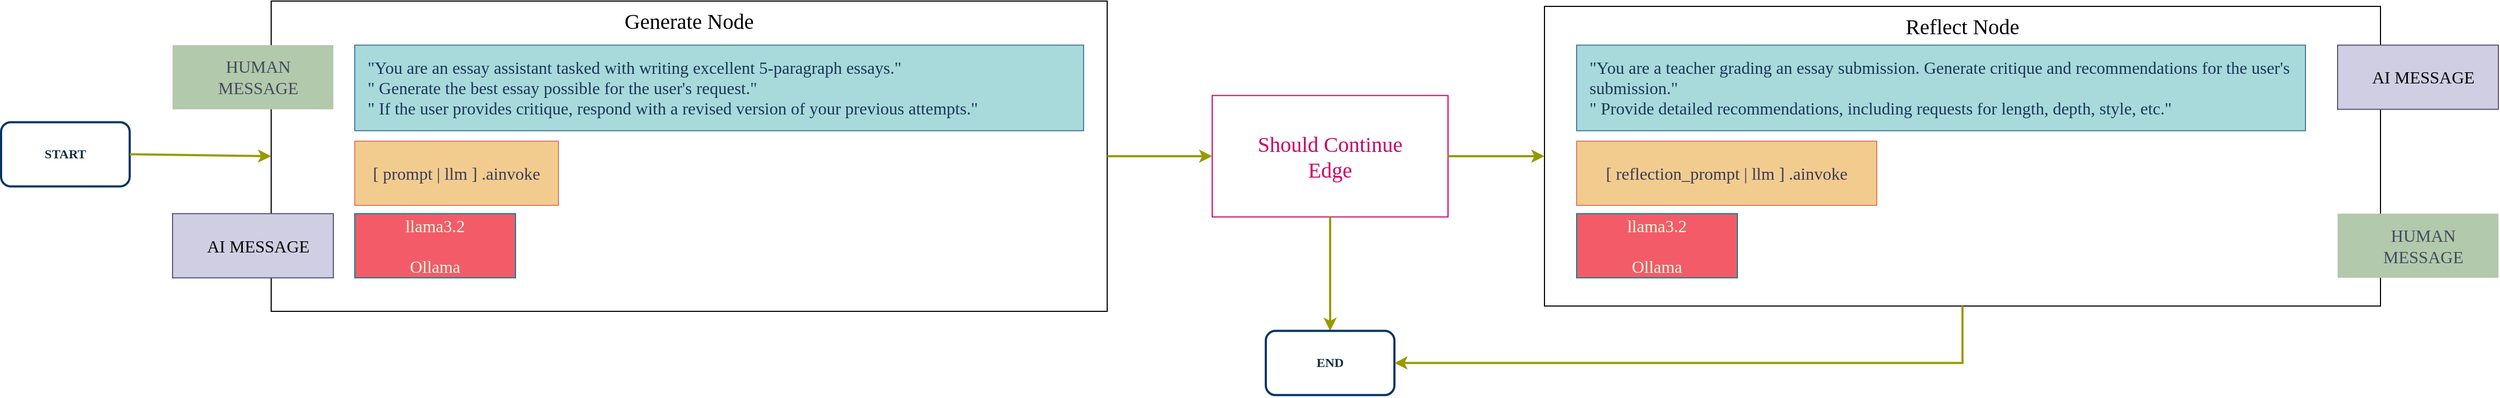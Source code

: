 <mxfile version="24.7.5">
  <diagram name="第 1 页" id="JGTNSw7YOtRR2n-2OMZs">
    <mxGraphModel dx="6461" dy="4029" grid="1" gridSize="10" guides="1" tooltips="1" connect="1" arrows="1" fold="1" page="1" pageScale="1" pageWidth="827" pageHeight="1169" math="0" shadow="0">
      <root>
        <mxCell id="0" />
        <mxCell id="1" parent="0" />
        <mxCell id="ScsCbn858ug2dNW6hYMq-3" value="Should Continue&#xa;Edge" style="rounded=0;whiteSpace=wrap;verticalAlign=middle;fontSize=20;fontFamily=Poppins;fontColor=#CC0066;strokeColor=#CC0066;" parent="1" vertex="1">
          <mxGeometry x="-1310" y="-1031.745" width="220" height="113.5" as="geometry" />
        </mxCell>
        <mxCell id="ScsCbn858ug2dNW6hYMq-37" style="rounded=0;orthogonalLoop=1;jettySize=auto;html=1;exitX=0.5;exitY=1;exitDx=0;exitDy=0;entryX=0.5;entryY=0;entryDx=0;entryDy=0;strokeColor=#999900;strokeWidth=2;fontFamily=Poppins;" parent="1" source="ScsCbn858ug2dNW6hYMq-3" target="ScsCbn858ug2dNW6hYMq-19" edge="1">
          <mxGeometry relative="1" as="geometry" />
        </mxCell>
        <mxCell id="ScsCbn858ug2dNW6hYMq-2" value="Generate Node" style="rounded=0;whiteSpace=wrap;fontFamily=Poppins;fontSize=20;labelBackgroundColor=none;fontColor=default;fontStyle=0;verticalAlign=top;" parent="1" vertex="1">
          <mxGeometry x="-2188" y="-1119.995" width="780" height="290" as="geometry" />
        </mxCell>
        <mxCell id="DDGEUJCVJTAiT2eQpah1-13" value="&lt;div style=&quot;font-size: 18px; line-height: 21px; white-space-collapse: preserve;&quot;&gt;&lt;br style=&quot;font-size: 18px;&quot;&gt;&lt;/div&gt;" style="text;html=1;align=center;verticalAlign=middle;resizable=0;points=[];autosize=1;strokeColor=none;fillColor=none;fontSize=18;fontFamily=Poppins;labelBackgroundColor=none;fontColor=default;fontStyle=0;" parent="1" vertex="1">
          <mxGeometry x="-1719.75" y="-1066.56" width="20" height="30" as="geometry" />
        </mxCell>
        <mxCell id="DDGEUJCVJTAiT2eQpah1-33" style="edgeStyle=orthogonalEdgeStyle;rounded=0;orthogonalLoop=1;jettySize=auto;html=1;entryX=0;entryY=0;entryDx=0;entryDy=30;entryPerimeter=0;fontSize=18;fontFamily=Roboto;labelBackgroundColor=none;fontColor=default;fontStyle=0;exitX=0;exitY=0.5;exitDx=0;exitDy=0;exitPerimeter=0;" parent="1" edge="1">
          <mxGeometry relative="1" as="geometry">
            <Array as="points" />
            <mxPoint x="-877.25" y="-60.5" as="targetPoint" />
          </mxGeometry>
        </mxCell>
        <mxCell id="DDGEUJCVJTAiT2eQpah1-77" style="edgeStyle=orthogonalEdgeStyle;rounded=0;orthogonalLoop=1;jettySize=auto;html=1;entryX=0;entryY=0.5;entryDx=0;entryDy=0;entryPerimeter=0;fontFamily=Roboto;fontSize=18;labelBackgroundColor=none;fontColor=default;fontStyle=0;" parent="1" edge="1">
          <mxGeometry relative="1" as="geometry">
            <mxPoint x="-784.75" y="-60.5" as="targetPoint" />
          </mxGeometry>
        </mxCell>
        <mxCell id="ScsCbn858ug2dNW6hYMq-9" value="llama3.2&#xa;&#xa;Ollama" style="rounded=0;whiteSpace=wrap;labelBackgroundColor=none;fillColor=#F45B69;strokeColor=#028090;fontColor=#E4FDE1;fontFamily=Poppins;flipV=1;verticalAlign=middle;align=center;fontSize=16;fontStyle=0" parent="1" vertex="1">
          <mxGeometry x="-2110" y="-921.31" width="150" height="60" as="geometry" />
        </mxCell>
        <mxCell id="ScsCbn858ug2dNW6hYMq-18" value="START" style="rounded=1;whiteSpace=wrap;html=1;strokeColor=#003366;fontColor=#182E3E;fillColor=default;fontFamily=Poppins;strokeWidth=2;fontStyle=1" parent="1" vertex="1">
          <mxGeometry x="-2440" y="-1006.81" width="120" height="60" as="geometry" />
        </mxCell>
        <mxCell id="ScsCbn858ug2dNW6hYMq-19" value="END" style="rounded=1;whiteSpace=wrap;html=1;strokeColor=#003366;fontColor=#182E3E;fillColor=default;fontFamily=Poppins;strokeWidth=2;fontStyle=1" parent="1" vertex="1">
          <mxGeometry x="-1260" y="-811.74" width="120" height="60" as="geometry" />
        </mxCell>
        <mxCell id="ScsCbn858ug2dNW6hYMq-20" style="rounded=0;orthogonalLoop=1;jettySize=auto;html=1;exitX=1;exitY=0.5;exitDx=0;exitDy=0;entryX=0;entryY=0.5;entryDx=0;entryDy=0;strokeColor=#999900;fontColor=#FFFFFF;strokeWidth=2;fontFamily=Poppins;" parent="1" source="ScsCbn858ug2dNW6hYMq-18" target="ScsCbn858ug2dNW6hYMq-2" edge="1">
          <mxGeometry relative="1" as="geometry">
            <mxPoint x="-2470" y="-2141.81" as="sourcePoint" />
            <mxPoint x="-2415" y="-2081.81" as="targetPoint" />
          </mxGeometry>
        </mxCell>
        <mxCell id="ScsCbn858ug2dNW6hYMq-51" value="AI MESSAGE" style="rounded=0;whiteSpace=wrap;labelBackgroundColor=none;fillColor=#d0cee2;strokeColor=#56517e;align=center;spacingLeft=10;fontFamily=Poppins;fontSize=16;verticalAlign=middle;fontStyle=0" parent="1" vertex="1">
          <mxGeometry x="-2280" y="-921.31" width="150" height="60" as="geometry" />
        </mxCell>
        <mxCell id="ScsCbn858ug2dNW6hYMq-55" value="HUMAN MESSAGE" style="rounded=0;whiteSpace=wrap;strokeColor=none;fontColor=#46495D;fillColor=#B2C9AB;labelBackgroundColor=none;align=center;spacingLeft=10;fontFamily=Poppins;fontStyle=0;verticalAlign=middle;fontSize=16;" parent="1" vertex="1">
          <mxGeometry x="-2280" y="-1078.81" width="150" height="60" as="geometry" />
        </mxCell>
        <mxCell id="ScsCbn858ug2dNW6hYMq-59" value="[ prompt | llm ] .ainvoke" style="rounded=0;whiteSpace=wrap;labelBackgroundColor=none;fillColor=#F2CC8F;strokeColor=#E07A5F;fontColor=#393C56;fontFamily=Poppins;flipV=1;verticalAlign=middle;align=center;fontSize=16;fontStyle=0" parent="1" vertex="1">
          <mxGeometry x="-2110" y="-989.06" width="190" height="60" as="geometry" />
        </mxCell>
        <mxCell id="vCSyPXUICVTOdkfU3usH-1" value="&quot;You are an essay assistant tasked with writing excellent 5-paragraph essays.&quot;&#xa;            &quot; Generate the best essay possible for the user&#39;s request.&quot;&#xa;            &quot; If the user provides critique, respond with a revised version of your previous attempts.&quot;" style="rounded=0;whiteSpace=wrap;labelBackgroundColor=none;fillColor=#A8DADC;strokeColor=#457B9D;fontColor=#1D3557;align=left;spacingLeft=10;fontFamily=Poppins;fontSize=16;verticalAlign=middle;fontStyle=0" parent="1" vertex="1">
          <mxGeometry x="-2110" y="-1078.81" width="680" height="80" as="geometry" />
        </mxCell>
        <mxCell id="vCSyPXUICVTOdkfU3usH-8" value="Reflect Node" style="rounded=0;whiteSpace=wrap;fontFamily=Poppins;fontSize=20;labelBackgroundColor=none;fontColor=default;fontStyle=0;verticalAlign=top;" parent="1" vertex="1">
          <mxGeometry x="-1000" y="-1115.03" width="780" height="280.07" as="geometry" />
        </mxCell>
        <mxCell id="vCSyPXUICVTOdkfU3usH-16" style="rounded=0;orthogonalLoop=1;jettySize=auto;html=1;exitX=1;exitY=0.5;exitDx=0;exitDy=0;strokeColor=#999900;strokeWidth=2;fontFamily=Poppins;" parent="1" source="ScsCbn858ug2dNW6hYMq-2" target="ScsCbn858ug2dNW6hYMq-3" edge="1">
          <mxGeometry relative="1" as="geometry">
            <mxPoint x="-1495" y="-898.74" as="sourcePoint" />
            <mxPoint x="-1130" y="-791.74" as="targetPoint" />
          </mxGeometry>
        </mxCell>
        <mxCell id="vCSyPXUICVTOdkfU3usH-17" style="rounded=0;orthogonalLoop=1;jettySize=auto;html=1;exitX=1;exitY=0.5;exitDx=0;exitDy=0;entryX=0;entryY=0.5;entryDx=0;entryDy=0;strokeColor=#999900;strokeWidth=2;fontFamily=Poppins;" parent="1" source="ScsCbn858ug2dNW6hYMq-3" target="vCSyPXUICVTOdkfU3usH-8" edge="1">
          <mxGeometry relative="1" as="geometry">
            <mxPoint x="-1485" y="-888.74" as="sourcePoint" />
            <mxPoint x="-1120" y="-781.74" as="targetPoint" />
          </mxGeometry>
        </mxCell>
        <mxCell id="vCSyPXUICVTOdkfU3usH-18" style="rounded=0;orthogonalLoop=1;jettySize=auto;html=1;exitX=0.5;exitY=1;exitDx=0;exitDy=0;strokeColor=#999900;strokeWidth=2;fontFamily=Poppins;entryX=1;entryY=0.5;entryDx=0;entryDy=0;edgeStyle=orthogonalEdgeStyle;" parent="1" source="vCSyPXUICVTOdkfU3usH-8" target="ScsCbn858ug2dNW6hYMq-19" edge="1">
          <mxGeometry relative="1" as="geometry">
            <mxPoint x="-1475" y="-878.74" as="sourcePoint" />
            <mxPoint x="-1040" y="-821.74" as="targetPoint" />
          </mxGeometry>
        </mxCell>
        <mxCell id="fKxt4CHwcqZsrzn-_JvP-1" value="llama3.2&#xa;&#xa;Ollama" style="rounded=0;whiteSpace=wrap;labelBackgroundColor=none;fillColor=#F45B69;strokeColor=#028090;fontColor=#E4FDE1;fontFamily=Poppins;flipV=1;verticalAlign=middle;align=center;fontSize=16;fontStyle=0" vertex="1" parent="1">
          <mxGeometry x="-970" y="-921.31" width="150" height="60" as="geometry" />
        </mxCell>
        <mxCell id="fKxt4CHwcqZsrzn-_JvP-2" value="[ reflection_prompt | llm ] .ainvoke" style="rounded=0;whiteSpace=wrap;labelBackgroundColor=none;fillColor=#F2CC8F;strokeColor=#E07A5F;fontColor=#393C56;fontFamily=Poppins;flipV=1;verticalAlign=middle;align=center;fontSize=16;fontStyle=0" vertex="1" parent="1">
          <mxGeometry x="-970" y="-989.06" width="280" height="60" as="geometry" />
        </mxCell>
        <mxCell id="fKxt4CHwcqZsrzn-_JvP-3" value="&quot;You are a teacher grading an essay submission. Generate critique and recommendations for the user&#39;s submission.&quot;&#xa;            &quot; Provide detailed recommendations, including requests for length, depth, style, etc.&quot;" style="rounded=0;whiteSpace=wrap;labelBackgroundColor=none;fillColor=#A8DADC;strokeColor=#457B9D;fontColor=#1D3557;align=left;spacingLeft=10;fontFamily=Poppins;fontSize=16;verticalAlign=middle;fontStyle=0" vertex="1" parent="1">
          <mxGeometry x="-970" y="-1078.81" width="680" height="80" as="geometry" />
        </mxCell>
        <mxCell id="fKxt4CHwcqZsrzn-_JvP-4" value="AI MESSAGE" style="rounded=0;whiteSpace=wrap;labelBackgroundColor=none;fillColor=#d0cee2;strokeColor=#56517e;align=center;spacingLeft=10;fontFamily=Poppins;fontSize=16;verticalAlign=middle;fontStyle=0" vertex="1" parent="1">
          <mxGeometry x="-260" y="-1078.81" width="150" height="60" as="geometry" />
        </mxCell>
        <mxCell id="fKxt4CHwcqZsrzn-_JvP-5" value="HUMAN MESSAGE" style="rounded=0;whiteSpace=wrap;strokeColor=none;fontColor=#46495D;fillColor=#B2C9AB;labelBackgroundColor=none;align=center;spacingLeft=10;fontFamily=Poppins;fontStyle=0;verticalAlign=middle;fontSize=16;" vertex="1" parent="1">
          <mxGeometry x="-260" y="-921.31" width="150" height="60" as="geometry" />
        </mxCell>
      </root>
    </mxGraphModel>
  </diagram>
</mxfile>
